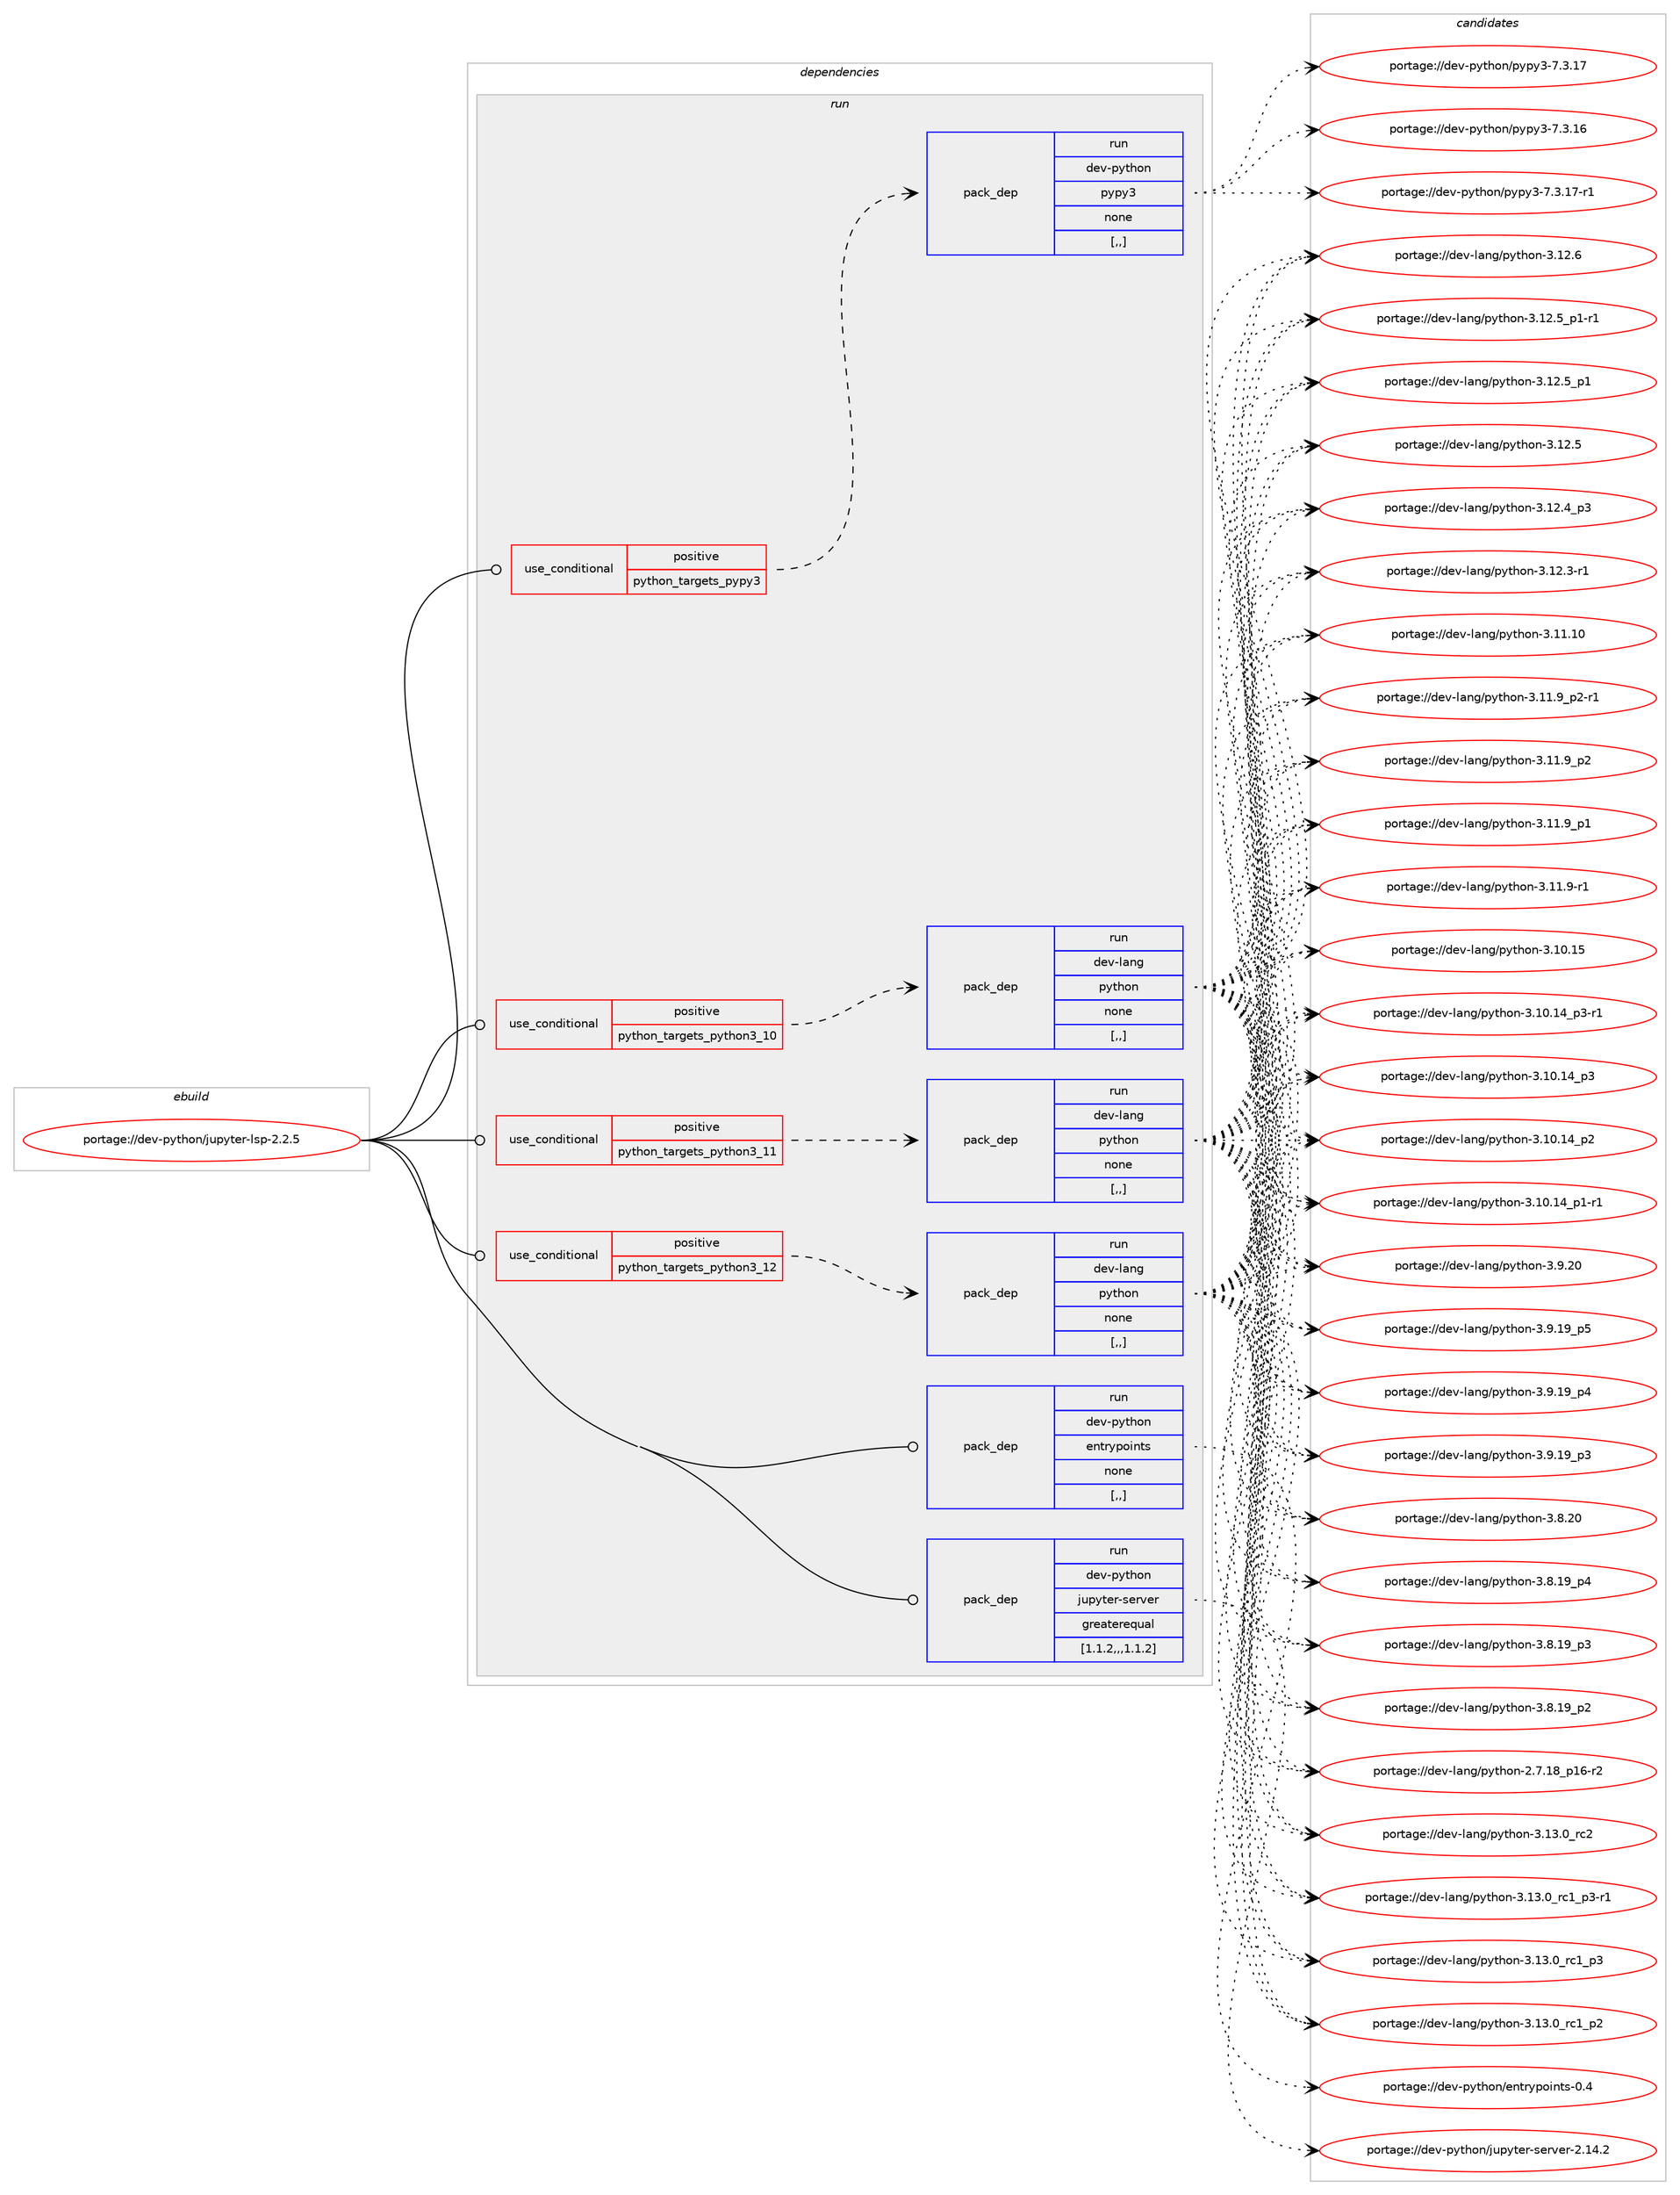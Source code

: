 digraph prolog {

# *************
# Graph options
# *************

newrank=true;
concentrate=true;
compound=true;
graph [rankdir=LR,fontname=Helvetica,fontsize=10,ranksep=1.5];#, ranksep=2.5, nodesep=0.2];
edge  [arrowhead=vee];
node  [fontname=Helvetica,fontsize=10];

# **********
# The ebuild
# **********

subgraph cluster_leftcol {
color=gray;
label=<<i>ebuild</i>>;
id [label="portage://dev-python/jupyter-lsp-2.2.5", color=red, width=4, href="../dev-python/jupyter-lsp-2.2.5.svg"];
}

# ****************
# The dependencies
# ****************

subgraph cluster_midcol {
color=gray;
label=<<i>dependencies</i>>;
subgraph cluster_compile {
fillcolor="#eeeeee";
style=filled;
label=<<i>compile</i>>;
}
subgraph cluster_compileandrun {
fillcolor="#eeeeee";
style=filled;
label=<<i>compile and run</i>>;
}
subgraph cluster_run {
fillcolor="#eeeeee";
style=filled;
label=<<i>run</i>>;
subgraph cond164338 {
dependency643674 [label=<<TABLE BORDER="0" CELLBORDER="1" CELLSPACING="0" CELLPADDING="4"><TR><TD ROWSPAN="3" CELLPADDING="10">use_conditional</TD></TR><TR><TD>positive</TD></TR><TR><TD>python_targets_pypy3</TD></TR></TABLE>>, shape=none, color=red];
subgraph pack474517 {
dependency643675 [label=<<TABLE BORDER="0" CELLBORDER="1" CELLSPACING="0" CELLPADDING="4" WIDTH="220"><TR><TD ROWSPAN="6" CELLPADDING="30">pack_dep</TD></TR><TR><TD WIDTH="110">run</TD></TR><TR><TD>dev-python</TD></TR><TR><TD>pypy3</TD></TR><TR><TD>none</TD></TR><TR><TD>[,,]</TD></TR></TABLE>>, shape=none, color=blue];
}
dependency643674:e -> dependency643675:w [weight=20,style="dashed",arrowhead="vee"];
}
id:e -> dependency643674:w [weight=20,style="solid",arrowhead="odot"];
subgraph cond164339 {
dependency643676 [label=<<TABLE BORDER="0" CELLBORDER="1" CELLSPACING="0" CELLPADDING="4"><TR><TD ROWSPAN="3" CELLPADDING="10">use_conditional</TD></TR><TR><TD>positive</TD></TR><TR><TD>python_targets_python3_10</TD></TR></TABLE>>, shape=none, color=red];
subgraph pack474518 {
dependency643677 [label=<<TABLE BORDER="0" CELLBORDER="1" CELLSPACING="0" CELLPADDING="4" WIDTH="220"><TR><TD ROWSPAN="6" CELLPADDING="30">pack_dep</TD></TR><TR><TD WIDTH="110">run</TD></TR><TR><TD>dev-lang</TD></TR><TR><TD>python</TD></TR><TR><TD>none</TD></TR><TR><TD>[,,]</TD></TR></TABLE>>, shape=none, color=blue];
}
dependency643676:e -> dependency643677:w [weight=20,style="dashed",arrowhead="vee"];
}
id:e -> dependency643676:w [weight=20,style="solid",arrowhead="odot"];
subgraph cond164340 {
dependency643678 [label=<<TABLE BORDER="0" CELLBORDER="1" CELLSPACING="0" CELLPADDING="4"><TR><TD ROWSPAN="3" CELLPADDING="10">use_conditional</TD></TR><TR><TD>positive</TD></TR><TR><TD>python_targets_python3_11</TD></TR></TABLE>>, shape=none, color=red];
subgraph pack474519 {
dependency643679 [label=<<TABLE BORDER="0" CELLBORDER="1" CELLSPACING="0" CELLPADDING="4" WIDTH="220"><TR><TD ROWSPAN="6" CELLPADDING="30">pack_dep</TD></TR><TR><TD WIDTH="110">run</TD></TR><TR><TD>dev-lang</TD></TR><TR><TD>python</TD></TR><TR><TD>none</TD></TR><TR><TD>[,,]</TD></TR></TABLE>>, shape=none, color=blue];
}
dependency643678:e -> dependency643679:w [weight=20,style="dashed",arrowhead="vee"];
}
id:e -> dependency643678:w [weight=20,style="solid",arrowhead="odot"];
subgraph cond164341 {
dependency643680 [label=<<TABLE BORDER="0" CELLBORDER="1" CELLSPACING="0" CELLPADDING="4"><TR><TD ROWSPAN="3" CELLPADDING="10">use_conditional</TD></TR><TR><TD>positive</TD></TR><TR><TD>python_targets_python3_12</TD></TR></TABLE>>, shape=none, color=red];
subgraph pack474520 {
dependency643681 [label=<<TABLE BORDER="0" CELLBORDER="1" CELLSPACING="0" CELLPADDING="4" WIDTH="220"><TR><TD ROWSPAN="6" CELLPADDING="30">pack_dep</TD></TR><TR><TD WIDTH="110">run</TD></TR><TR><TD>dev-lang</TD></TR><TR><TD>python</TD></TR><TR><TD>none</TD></TR><TR><TD>[,,]</TD></TR></TABLE>>, shape=none, color=blue];
}
dependency643680:e -> dependency643681:w [weight=20,style="dashed",arrowhead="vee"];
}
id:e -> dependency643680:w [weight=20,style="solid",arrowhead="odot"];
subgraph pack474521 {
dependency643682 [label=<<TABLE BORDER="0" CELLBORDER="1" CELLSPACING="0" CELLPADDING="4" WIDTH="220"><TR><TD ROWSPAN="6" CELLPADDING="30">pack_dep</TD></TR><TR><TD WIDTH="110">run</TD></TR><TR><TD>dev-python</TD></TR><TR><TD>entrypoints</TD></TR><TR><TD>none</TD></TR><TR><TD>[,,]</TD></TR></TABLE>>, shape=none, color=blue];
}
id:e -> dependency643682:w [weight=20,style="solid",arrowhead="odot"];
subgraph pack474522 {
dependency643683 [label=<<TABLE BORDER="0" CELLBORDER="1" CELLSPACING="0" CELLPADDING="4" WIDTH="220"><TR><TD ROWSPAN="6" CELLPADDING="30">pack_dep</TD></TR><TR><TD WIDTH="110">run</TD></TR><TR><TD>dev-python</TD></TR><TR><TD>jupyter-server</TD></TR><TR><TD>greaterequal</TD></TR><TR><TD>[1.1.2,,,1.1.2]</TD></TR></TABLE>>, shape=none, color=blue];
}
id:e -> dependency643683:w [weight=20,style="solid",arrowhead="odot"];
}
}

# **************
# The candidates
# **************

subgraph cluster_choices {
rank=same;
color=gray;
label=<<i>candidates</i>>;

subgraph choice474517 {
color=black;
nodesep=1;
choice100101118451121211161041111104711212111212151455546514649554511449 [label="portage://dev-python/pypy3-7.3.17-r1", color=red, width=4,href="../dev-python/pypy3-7.3.17-r1.svg"];
choice10010111845112121116104111110471121211121215145554651464955 [label="portage://dev-python/pypy3-7.3.17", color=red, width=4,href="../dev-python/pypy3-7.3.17.svg"];
choice10010111845112121116104111110471121211121215145554651464954 [label="portage://dev-python/pypy3-7.3.16", color=red, width=4,href="../dev-python/pypy3-7.3.16.svg"];
dependency643675:e -> choice100101118451121211161041111104711212111212151455546514649554511449:w [style=dotted,weight="100"];
dependency643675:e -> choice10010111845112121116104111110471121211121215145554651464955:w [style=dotted,weight="100"];
dependency643675:e -> choice10010111845112121116104111110471121211121215145554651464954:w [style=dotted,weight="100"];
}
subgraph choice474518 {
color=black;
nodesep=1;
choice10010111845108971101034711212111610411111045514649514648951149950 [label="portage://dev-lang/python-3.13.0_rc2", color=red, width=4,href="../dev-lang/python-3.13.0_rc2.svg"];
choice1001011184510897110103471121211161041111104551464951464895114994995112514511449 [label="portage://dev-lang/python-3.13.0_rc1_p3-r1", color=red, width=4,href="../dev-lang/python-3.13.0_rc1_p3-r1.svg"];
choice100101118451089711010347112121116104111110455146495146489511499499511251 [label="portage://dev-lang/python-3.13.0_rc1_p3", color=red, width=4,href="../dev-lang/python-3.13.0_rc1_p3.svg"];
choice100101118451089711010347112121116104111110455146495146489511499499511250 [label="portage://dev-lang/python-3.13.0_rc1_p2", color=red, width=4,href="../dev-lang/python-3.13.0_rc1_p2.svg"];
choice10010111845108971101034711212111610411111045514649504654 [label="portage://dev-lang/python-3.12.6", color=red, width=4,href="../dev-lang/python-3.12.6.svg"];
choice1001011184510897110103471121211161041111104551464950465395112494511449 [label="portage://dev-lang/python-3.12.5_p1-r1", color=red, width=4,href="../dev-lang/python-3.12.5_p1-r1.svg"];
choice100101118451089711010347112121116104111110455146495046539511249 [label="portage://dev-lang/python-3.12.5_p1", color=red, width=4,href="../dev-lang/python-3.12.5_p1.svg"];
choice10010111845108971101034711212111610411111045514649504653 [label="portage://dev-lang/python-3.12.5", color=red, width=4,href="../dev-lang/python-3.12.5.svg"];
choice100101118451089711010347112121116104111110455146495046529511251 [label="portage://dev-lang/python-3.12.4_p3", color=red, width=4,href="../dev-lang/python-3.12.4_p3.svg"];
choice100101118451089711010347112121116104111110455146495046514511449 [label="portage://dev-lang/python-3.12.3-r1", color=red, width=4,href="../dev-lang/python-3.12.3-r1.svg"];
choice1001011184510897110103471121211161041111104551464949464948 [label="portage://dev-lang/python-3.11.10", color=red, width=4,href="../dev-lang/python-3.11.10.svg"];
choice1001011184510897110103471121211161041111104551464949465795112504511449 [label="portage://dev-lang/python-3.11.9_p2-r1", color=red, width=4,href="../dev-lang/python-3.11.9_p2-r1.svg"];
choice100101118451089711010347112121116104111110455146494946579511250 [label="portage://dev-lang/python-3.11.9_p2", color=red, width=4,href="../dev-lang/python-3.11.9_p2.svg"];
choice100101118451089711010347112121116104111110455146494946579511249 [label="portage://dev-lang/python-3.11.9_p1", color=red, width=4,href="../dev-lang/python-3.11.9_p1.svg"];
choice100101118451089711010347112121116104111110455146494946574511449 [label="portage://dev-lang/python-3.11.9-r1", color=red, width=4,href="../dev-lang/python-3.11.9-r1.svg"];
choice1001011184510897110103471121211161041111104551464948464953 [label="portage://dev-lang/python-3.10.15", color=red, width=4,href="../dev-lang/python-3.10.15.svg"];
choice100101118451089711010347112121116104111110455146494846495295112514511449 [label="portage://dev-lang/python-3.10.14_p3-r1", color=red, width=4,href="../dev-lang/python-3.10.14_p3-r1.svg"];
choice10010111845108971101034711212111610411111045514649484649529511251 [label="portage://dev-lang/python-3.10.14_p3", color=red, width=4,href="../dev-lang/python-3.10.14_p3.svg"];
choice10010111845108971101034711212111610411111045514649484649529511250 [label="portage://dev-lang/python-3.10.14_p2", color=red, width=4,href="../dev-lang/python-3.10.14_p2.svg"];
choice100101118451089711010347112121116104111110455146494846495295112494511449 [label="portage://dev-lang/python-3.10.14_p1-r1", color=red, width=4,href="../dev-lang/python-3.10.14_p1-r1.svg"];
choice10010111845108971101034711212111610411111045514657465048 [label="portage://dev-lang/python-3.9.20", color=red, width=4,href="../dev-lang/python-3.9.20.svg"];
choice100101118451089711010347112121116104111110455146574649579511253 [label="portage://dev-lang/python-3.9.19_p5", color=red, width=4,href="../dev-lang/python-3.9.19_p5.svg"];
choice100101118451089711010347112121116104111110455146574649579511252 [label="portage://dev-lang/python-3.9.19_p4", color=red, width=4,href="../dev-lang/python-3.9.19_p4.svg"];
choice100101118451089711010347112121116104111110455146574649579511251 [label="portage://dev-lang/python-3.9.19_p3", color=red, width=4,href="../dev-lang/python-3.9.19_p3.svg"];
choice10010111845108971101034711212111610411111045514656465048 [label="portage://dev-lang/python-3.8.20", color=red, width=4,href="../dev-lang/python-3.8.20.svg"];
choice100101118451089711010347112121116104111110455146564649579511252 [label="portage://dev-lang/python-3.8.19_p4", color=red, width=4,href="../dev-lang/python-3.8.19_p4.svg"];
choice100101118451089711010347112121116104111110455146564649579511251 [label="portage://dev-lang/python-3.8.19_p3", color=red, width=4,href="../dev-lang/python-3.8.19_p3.svg"];
choice100101118451089711010347112121116104111110455146564649579511250 [label="portage://dev-lang/python-3.8.19_p2", color=red, width=4,href="../dev-lang/python-3.8.19_p2.svg"];
choice100101118451089711010347112121116104111110455046554649569511249544511450 [label="portage://dev-lang/python-2.7.18_p16-r2", color=red, width=4,href="../dev-lang/python-2.7.18_p16-r2.svg"];
dependency643677:e -> choice10010111845108971101034711212111610411111045514649514648951149950:w [style=dotted,weight="100"];
dependency643677:e -> choice1001011184510897110103471121211161041111104551464951464895114994995112514511449:w [style=dotted,weight="100"];
dependency643677:e -> choice100101118451089711010347112121116104111110455146495146489511499499511251:w [style=dotted,weight="100"];
dependency643677:e -> choice100101118451089711010347112121116104111110455146495146489511499499511250:w [style=dotted,weight="100"];
dependency643677:e -> choice10010111845108971101034711212111610411111045514649504654:w [style=dotted,weight="100"];
dependency643677:e -> choice1001011184510897110103471121211161041111104551464950465395112494511449:w [style=dotted,weight="100"];
dependency643677:e -> choice100101118451089711010347112121116104111110455146495046539511249:w [style=dotted,weight="100"];
dependency643677:e -> choice10010111845108971101034711212111610411111045514649504653:w [style=dotted,weight="100"];
dependency643677:e -> choice100101118451089711010347112121116104111110455146495046529511251:w [style=dotted,weight="100"];
dependency643677:e -> choice100101118451089711010347112121116104111110455146495046514511449:w [style=dotted,weight="100"];
dependency643677:e -> choice1001011184510897110103471121211161041111104551464949464948:w [style=dotted,weight="100"];
dependency643677:e -> choice1001011184510897110103471121211161041111104551464949465795112504511449:w [style=dotted,weight="100"];
dependency643677:e -> choice100101118451089711010347112121116104111110455146494946579511250:w [style=dotted,weight="100"];
dependency643677:e -> choice100101118451089711010347112121116104111110455146494946579511249:w [style=dotted,weight="100"];
dependency643677:e -> choice100101118451089711010347112121116104111110455146494946574511449:w [style=dotted,weight="100"];
dependency643677:e -> choice1001011184510897110103471121211161041111104551464948464953:w [style=dotted,weight="100"];
dependency643677:e -> choice100101118451089711010347112121116104111110455146494846495295112514511449:w [style=dotted,weight="100"];
dependency643677:e -> choice10010111845108971101034711212111610411111045514649484649529511251:w [style=dotted,weight="100"];
dependency643677:e -> choice10010111845108971101034711212111610411111045514649484649529511250:w [style=dotted,weight="100"];
dependency643677:e -> choice100101118451089711010347112121116104111110455146494846495295112494511449:w [style=dotted,weight="100"];
dependency643677:e -> choice10010111845108971101034711212111610411111045514657465048:w [style=dotted,weight="100"];
dependency643677:e -> choice100101118451089711010347112121116104111110455146574649579511253:w [style=dotted,weight="100"];
dependency643677:e -> choice100101118451089711010347112121116104111110455146574649579511252:w [style=dotted,weight="100"];
dependency643677:e -> choice100101118451089711010347112121116104111110455146574649579511251:w [style=dotted,weight="100"];
dependency643677:e -> choice10010111845108971101034711212111610411111045514656465048:w [style=dotted,weight="100"];
dependency643677:e -> choice100101118451089711010347112121116104111110455146564649579511252:w [style=dotted,weight="100"];
dependency643677:e -> choice100101118451089711010347112121116104111110455146564649579511251:w [style=dotted,weight="100"];
dependency643677:e -> choice100101118451089711010347112121116104111110455146564649579511250:w [style=dotted,weight="100"];
dependency643677:e -> choice100101118451089711010347112121116104111110455046554649569511249544511450:w [style=dotted,weight="100"];
}
subgraph choice474519 {
color=black;
nodesep=1;
choice10010111845108971101034711212111610411111045514649514648951149950 [label="portage://dev-lang/python-3.13.0_rc2", color=red, width=4,href="../dev-lang/python-3.13.0_rc2.svg"];
choice1001011184510897110103471121211161041111104551464951464895114994995112514511449 [label="portage://dev-lang/python-3.13.0_rc1_p3-r1", color=red, width=4,href="../dev-lang/python-3.13.0_rc1_p3-r1.svg"];
choice100101118451089711010347112121116104111110455146495146489511499499511251 [label="portage://dev-lang/python-3.13.0_rc1_p3", color=red, width=4,href="../dev-lang/python-3.13.0_rc1_p3.svg"];
choice100101118451089711010347112121116104111110455146495146489511499499511250 [label="portage://dev-lang/python-3.13.0_rc1_p2", color=red, width=4,href="../dev-lang/python-3.13.0_rc1_p2.svg"];
choice10010111845108971101034711212111610411111045514649504654 [label="portage://dev-lang/python-3.12.6", color=red, width=4,href="../dev-lang/python-3.12.6.svg"];
choice1001011184510897110103471121211161041111104551464950465395112494511449 [label="portage://dev-lang/python-3.12.5_p1-r1", color=red, width=4,href="../dev-lang/python-3.12.5_p1-r1.svg"];
choice100101118451089711010347112121116104111110455146495046539511249 [label="portage://dev-lang/python-3.12.5_p1", color=red, width=4,href="../dev-lang/python-3.12.5_p1.svg"];
choice10010111845108971101034711212111610411111045514649504653 [label="portage://dev-lang/python-3.12.5", color=red, width=4,href="../dev-lang/python-3.12.5.svg"];
choice100101118451089711010347112121116104111110455146495046529511251 [label="portage://dev-lang/python-3.12.4_p3", color=red, width=4,href="../dev-lang/python-3.12.4_p3.svg"];
choice100101118451089711010347112121116104111110455146495046514511449 [label="portage://dev-lang/python-3.12.3-r1", color=red, width=4,href="../dev-lang/python-3.12.3-r1.svg"];
choice1001011184510897110103471121211161041111104551464949464948 [label="portage://dev-lang/python-3.11.10", color=red, width=4,href="../dev-lang/python-3.11.10.svg"];
choice1001011184510897110103471121211161041111104551464949465795112504511449 [label="portage://dev-lang/python-3.11.9_p2-r1", color=red, width=4,href="../dev-lang/python-3.11.9_p2-r1.svg"];
choice100101118451089711010347112121116104111110455146494946579511250 [label="portage://dev-lang/python-3.11.9_p2", color=red, width=4,href="../dev-lang/python-3.11.9_p2.svg"];
choice100101118451089711010347112121116104111110455146494946579511249 [label="portage://dev-lang/python-3.11.9_p1", color=red, width=4,href="../dev-lang/python-3.11.9_p1.svg"];
choice100101118451089711010347112121116104111110455146494946574511449 [label="portage://dev-lang/python-3.11.9-r1", color=red, width=4,href="../dev-lang/python-3.11.9-r1.svg"];
choice1001011184510897110103471121211161041111104551464948464953 [label="portage://dev-lang/python-3.10.15", color=red, width=4,href="../dev-lang/python-3.10.15.svg"];
choice100101118451089711010347112121116104111110455146494846495295112514511449 [label="portage://dev-lang/python-3.10.14_p3-r1", color=red, width=4,href="../dev-lang/python-3.10.14_p3-r1.svg"];
choice10010111845108971101034711212111610411111045514649484649529511251 [label="portage://dev-lang/python-3.10.14_p3", color=red, width=4,href="../dev-lang/python-3.10.14_p3.svg"];
choice10010111845108971101034711212111610411111045514649484649529511250 [label="portage://dev-lang/python-3.10.14_p2", color=red, width=4,href="../dev-lang/python-3.10.14_p2.svg"];
choice100101118451089711010347112121116104111110455146494846495295112494511449 [label="portage://dev-lang/python-3.10.14_p1-r1", color=red, width=4,href="../dev-lang/python-3.10.14_p1-r1.svg"];
choice10010111845108971101034711212111610411111045514657465048 [label="portage://dev-lang/python-3.9.20", color=red, width=4,href="../dev-lang/python-3.9.20.svg"];
choice100101118451089711010347112121116104111110455146574649579511253 [label="portage://dev-lang/python-3.9.19_p5", color=red, width=4,href="../dev-lang/python-3.9.19_p5.svg"];
choice100101118451089711010347112121116104111110455146574649579511252 [label="portage://dev-lang/python-3.9.19_p4", color=red, width=4,href="../dev-lang/python-3.9.19_p4.svg"];
choice100101118451089711010347112121116104111110455146574649579511251 [label="portage://dev-lang/python-3.9.19_p3", color=red, width=4,href="../dev-lang/python-3.9.19_p3.svg"];
choice10010111845108971101034711212111610411111045514656465048 [label="portage://dev-lang/python-3.8.20", color=red, width=4,href="../dev-lang/python-3.8.20.svg"];
choice100101118451089711010347112121116104111110455146564649579511252 [label="portage://dev-lang/python-3.8.19_p4", color=red, width=4,href="../dev-lang/python-3.8.19_p4.svg"];
choice100101118451089711010347112121116104111110455146564649579511251 [label="portage://dev-lang/python-3.8.19_p3", color=red, width=4,href="../dev-lang/python-3.8.19_p3.svg"];
choice100101118451089711010347112121116104111110455146564649579511250 [label="portage://dev-lang/python-3.8.19_p2", color=red, width=4,href="../dev-lang/python-3.8.19_p2.svg"];
choice100101118451089711010347112121116104111110455046554649569511249544511450 [label="portage://dev-lang/python-2.7.18_p16-r2", color=red, width=4,href="../dev-lang/python-2.7.18_p16-r2.svg"];
dependency643679:e -> choice10010111845108971101034711212111610411111045514649514648951149950:w [style=dotted,weight="100"];
dependency643679:e -> choice1001011184510897110103471121211161041111104551464951464895114994995112514511449:w [style=dotted,weight="100"];
dependency643679:e -> choice100101118451089711010347112121116104111110455146495146489511499499511251:w [style=dotted,weight="100"];
dependency643679:e -> choice100101118451089711010347112121116104111110455146495146489511499499511250:w [style=dotted,weight="100"];
dependency643679:e -> choice10010111845108971101034711212111610411111045514649504654:w [style=dotted,weight="100"];
dependency643679:e -> choice1001011184510897110103471121211161041111104551464950465395112494511449:w [style=dotted,weight="100"];
dependency643679:e -> choice100101118451089711010347112121116104111110455146495046539511249:w [style=dotted,weight="100"];
dependency643679:e -> choice10010111845108971101034711212111610411111045514649504653:w [style=dotted,weight="100"];
dependency643679:e -> choice100101118451089711010347112121116104111110455146495046529511251:w [style=dotted,weight="100"];
dependency643679:e -> choice100101118451089711010347112121116104111110455146495046514511449:w [style=dotted,weight="100"];
dependency643679:e -> choice1001011184510897110103471121211161041111104551464949464948:w [style=dotted,weight="100"];
dependency643679:e -> choice1001011184510897110103471121211161041111104551464949465795112504511449:w [style=dotted,weight="100"];
dependency643679:e -> choice100101118451089711010347112121116104111110455146494946579511250:w [style=dotted,weight="100"];
dependency643679:e -> choice100101118451089711010347112121116104111110455146494946579511249:w [style=dotted,weight="100"];
dependency643679:e -> choice100101118451089711010347112121116104111110455146494946574511449:w [style=dotted,weight="100"];
dependency643679:e -> choice1001011184510897110103471121211161041111104551464948464953:w [style=dotted,weight="100"];
dependency643679:e -> choice100101118451089711010347112121116104111110455146494846495295112514511449:w [style=dotted,weight="100"];
dependency643679:e -> choice10010111845108971101034711212111610411111045514649484649529511251:w [style=dotted,weight="100"];
dependency643679:e -> choice10010111845108971101034711212111610411111045514649484649529511250:w [style=dotted,weight="100"];
dependency643679:e -> choice100101118451089711010347112121116104111110455146494846495295112494511449:w [style=dotted,weight="100"];
dependency643679:e -> choice10010111845108971101034711212111610411111045514657465048:w [style=dotted,weight="100"];
dependency643679:e -> choice100101118451089711010347112121116104111110455146574649579511253:w [style=dotted,weight="100"];
dependency643679:e -> choice100101118451089711010347112121116104111110455146574649579511252:w [style=dotted,weight="100"];
dependency643679:e -> choice100101118451089711010347112121116104111110455146574649579511251:w [style=dotted,weight="100"];
dependency643679:e -> choice10010111845108971101034711212111610411111045514656465048:w [style=dotted,weight="100"];
dependency643679:e -> choice100101118451089711010347112121116104111110455146564649579511252:w [style=dotted,weight="100"];
dependency643679:e -> choice100101118451089711010347112121116104111110455146564649579511251:w [style=dotted,weight="100"];
dependency643679:e -> choice100101118451089711010347112121116104111110455146564649579511250:w [style=dotted,weight="100"];
dependency643679:e -> choice100101118451089711010347112121116104111110455046554649569511249544511450:w [style=dotted,weight="100"];
}
subgraph choice474520 {
color=black;
nodesep=1;
choice10010111845108971101034711212111610411111045514649514648951149950 [label="portage://dev-lang/python-3.13.0_rc2", color=red, width=4,href="../dev-lang/python-3.13.0_rc2.svg"];
choice1001011184510897110103471121211161041111104551464951464895114994995112514511449 [label="portage://dev-lang/python-3.13.0_rc1_p3-r1", color=red, width=4,href="../dev-lang/python-3.13.0_rc1_p3-r1.svg"];
choice100101118451089711010347112121116104111110455146495146489511499499511251 [label="portage://dev-lang/python-3.13.0_rc1_p3", color=red, width=4,href="../dev-lang/python-3.13.0_rc1_p3.svg"];
choice100101118451089711010347112121116104111110455146495146489511499499511250 [label="portage://dev-lang/python-3.13.0_rc1_p2", color=red, width=4,href="../dev-lang/python-3.13.0_rc1_p2.svg"];
choice10010111845108971101034711212111610411111045514649504654 [label="portage://dev-lang/python-3.12.6", color=red, width=4,href="../dev-lang/python-3.12.6.svg"];
choice1001011184510897110103471121211161041111104551464950465395112494511449 [label="portage://dev-lang/python-3.12.5_p1-r1", color=red, width=4,href="../dev-lang/python-3.12.5_p1-r1.svg"];
choice100101118451089711010347112121116104111110455146495046539511249 [label="portage://dev-lang/python-3.12.5_p1", color=red, width=4,href="../dev-lang/python-3.12.5_p1.svg"];
choice10010111845108971101034711212111610411111045514649504653 [label="portage://dev-lang/python-3.12.5", color=red, width=4,href="../dev-lang/python-3.12.5.svg"];
choice100101118451089711010347112121116104111110455146495046529511251 [label="portage://dev-lang/python-3.12.4_p3", color=red, width=4,href="../dev-lang/python-3.12.4_p3.svg"];
choice100101118451089711010347112121116104111110455146495046514511449 [label="portage://dev-lang/python-3.12.3-r1", color=red, width=4,href="../dev-lang/python-3.12.3-r1.svg"];
choice1001011184510897110103471121211161041111104551464949464948 [label="portage://dev-lang/python-3.11.10", color=red, width=4,href="../dev-lang/python-3.11.10.svg"];
choice1001011184510897110103471121211161041111104551464949465795112504511449 [label="portage://dev-lang/python-3.11.9_p2-r1", color=red, width=4,href="../dev-lang/python-3.11.9_p2-r1.svg"];
choice100101118451089711010347112121116104111110455146494946579511250 [label="portage://dev-lang/python-3.11.9_p2", color=red, width=4,href="../dev-lang/python-3.11.9_p2.svg"];
choice100101118451089711010347112121116104111110455146494946579511249 [label="portage://dev-lang/python-3.11.9_p1", color=red, width=4,href="../dev-lang/python-3.11.9_p1.svg"];
choice100101118451089711010347112121116104111110455146494946574511449 [label="portage://dev-lang/python-3.11.9-r1", color=red, width=4,href="../dev-lang/python-3.11.9-r1.svg"];
choice1001011184510897110103471121211161041111104551464948464953 [label="portage://dev-lang/python-3.10.15", color=red, width=4,href="../dev-lang/python-3.10.15.svg"];
choice100101118451089711010347112121116104111110455146494846495295112514511449 [label="portage://dev-lang/python-3.10.14_p3-r1", color=red, width=4,href="../dev-lang/python-3.10.14_p3-r1.svg"];
choice10010111845108971101034711212111610411111045514649484649529511251 [label="portage://dev-lang/python-3.10.14_p3", color=red, width=4,href="../dev-lang/python-3.10.14_p3.svg"];
choice10010111845108971101034711212111610411111045514649484649529511250 [label="portage://dev-lang/python-3.10.14_p2", color=red, width=4,href="../dev-lang/python-3.10.14_p2.svg"];
choice100101118451089711010347112121116104111110455146494846495295112494511449 [label="portage://dev-lang/python-3.10.14_p1-r1", color=red, width=4,href="../dev-lang/python-3.10.14_p1-r1.svg"];
choice10010111845108971101034711212111610411111045514657465048 [label="portage://dev-lang/python-3.9.20", color=red, width=4,href="../dev-lang/python-3.9.20.svg"];
choice100101118451089711010347112121116104111110455146574649579511253 [label="portage://dev-lang/python-3.9.19_p5", color=red, width=4,href="../dev-lang/python-3.9.19_p5.svg"];
choice100101118451089711010347112121116104111110455146574649579511252 [label="portage://dev-lang/python-3.9.19_p4", color=red, width=4,href="../dev-lang/python-3.9.19_p4.svg"];
choice100101118451089711010347112121116104111110455146574649579511251 [label="portage://dev-lang/python-3.9.19_p3", color=red, width=4,href="../dev-lang/python-3.9.19_p3.svg"];
choice10010111845108971101034711212111610411111045514656465048 [label="portage://dev-lang/python-3.8.20", color=red, width=4,href="../dev-lang/python-3.8.20.svg"];
choice100101118451089711010347112121116104111110455146564649579511252 [label="portage://dev-lang/python-3.8.19_p4", color=red, width=4,href="../dev-lang/python-3.8.19_p4.svg"];
choice100101118451089711010347112121116104111110455146564649579511251 [label="portage://dev-lang/python-3.8.19_p3", color=red, width=4,href="../dev-lang/python-3.8.19_p3.svg"];
choice100101118451089711010347112121116104111110455146564649579511250 [label="portage://dev-lang/python-3.8.19_p2", color=red, width=4,href="../dev-lang/python-3.8.19_p2.svg"];
choice100101118451089711010347112121116104111110455046554649569511249544511450 [label="portage://dev-lang/python-2.7.18_p16-r2", color=red, width=4,href="../dev-lang/python-2.7.18_p16-r2.svg"];
dependency643681:e -> choice10010111845108971101034711212111610411111045514649514648951149950:w [style=dotted,weight="100"];
dependency643681:e -> choice1001011184510897110103471121211161041111104551464951464895114994995112514511449:w [style=dotted,weight="100"];
dependency643681:e -> choice100101118451089711010347112121116104111110455146495146489511499499511251:w [style=dotted,weight="100"];
dependency643681:e -> choice100101118451089711010347112121116104111110455146495146489511499499511250:w [style=dotted,weight="100"];
dependency643681:e -> choice10010111845108971101034711212111610411111045514649504654:w [style=dotted,weight="100"];
dependency643681:e -> choice1001011184510897110103471121211161041111104551464950465395112494511449:w [style=dotted,weight="100"];
dependency643681:e -> choice100101118451089711010347112121116104111110455146495046539511249:w [style=dotted,weight="100"];
dependency643681:e -> choice10010111845108971101034711212111610411111045514649504653:w [style=dotted,weight="100"];
dependency643681:e -> choice100101118451089711010347112121116104111110455146495046529511251:w [style=dotted,weight="100"];
dependency643681:e -> choice100101118451089711010347112121116104111110455146495046514511449:w [style=dotted,weight="100"];
dependency643681:e -> choice1001011184510897110103471121211161041111104551464949464948:w [style=dotted,weight="100"];
dependency643681:e -> choice1001011184510897110103471121211161041111104551464949465795112504511449:w [style=dotted,weight="100"];
dependency643681:e -> choice100101118451089711010347112121116104111110455146494946579511250:w [style=dotted,weight="100"];
dependency643681:e -> choice100101118451089711010347112121116104111110455146494946579511249:w [style=dotted,weight="100"];
dependency643681:e -> choice100101118451089711010347112121116104111110455146494946574511449:w [style=dotted,weight="100"];
dependency643681:e -> choice1001011184510897110103471121211161041111104551464948464953:w [style=dotted,weight="100"];
dependency643681:e -> choice100101118451089711010347112121116104111110455146494846495295112514511449:w [style=dotted,weight="100"];
dependency643681:e -> choice10010111845108971101034711212111610411111045514649484649529511251:w [style=dotted,weight="100"];
dependency643681:e -> choice10010111845108971101034711212111610411111045514649484649529511250:w [style=dotted,weight="100"];
dependency643681:e -> choice100101118451089711010347112121116104111110455146494846495295112494511449:w [style=dotted,weight="100"];
dependency643681:e -> choice10010111845108971101034711212111610411111045514657465048:w [style=dotted,weight="100"];
dependency643681:e -> choice100101118451089711010347112121116104111110455146574649579511253:w [style=dotted,weight="100"];
dependency643681:e -> choice100101118451089711010347112121116104111110455146574649579511252:w [style=dotted,weight="100"];
dependency643681:e -> choice100101118451089711010347112121116104111110455146574649579511251:w [style=dotted,weight="100"];
dependency643681:e -> choice10010111845108971101034711212111610411111045514656465048:w [style=dotted,weight="100"];
dependency643681:e -> choice100101118451089711010347112121116104111110455146564649579511252:w [style=dotted,weight="100"];
dependency643681:e -> choice100101118451089711010347112121116104111110455146564649579511251:w [style=dotted,weight="100"];
dependency643681:e -> choice100101118451089711010347112121116104111110455146564649579511250:w [style=dotted,weight="100"];
dependency643681:e -> choice100101118451089711010347112121116104111110455046554649569511249544511450:w [style=dotted,weight="100"];
}
subgraph choice474521 {
color=black;
nodesep=1;
choice100101118451121211161041111104710111011611412111211110511011611545484652 [label="portage://dev-python/entrypoints-0.4", color=red, width=4,href="../dev-python/entrypoints-0.4.svg"];
dependency643682:e -> choice100101118451121211161041111104710111011611412111211110511011611545484652:w [style=dotted,weight="100"];
}
subgraph choice474522 {
color=black;
nodesep=1;
choice10010111845112121116104111110471061171121211161011144511510111411810111445504649524650 [label="portage://dev-python/jupyter-server-2.14.2", color=red, width=4,href="../dev-python/jupyter-server-2.14.2.svg"];
dependency643683:e -> choice10010111845112121116104111110471061171121211161011144511510111411810111445504649524650:w [style=dotted,weight="100"];
}
}

}
